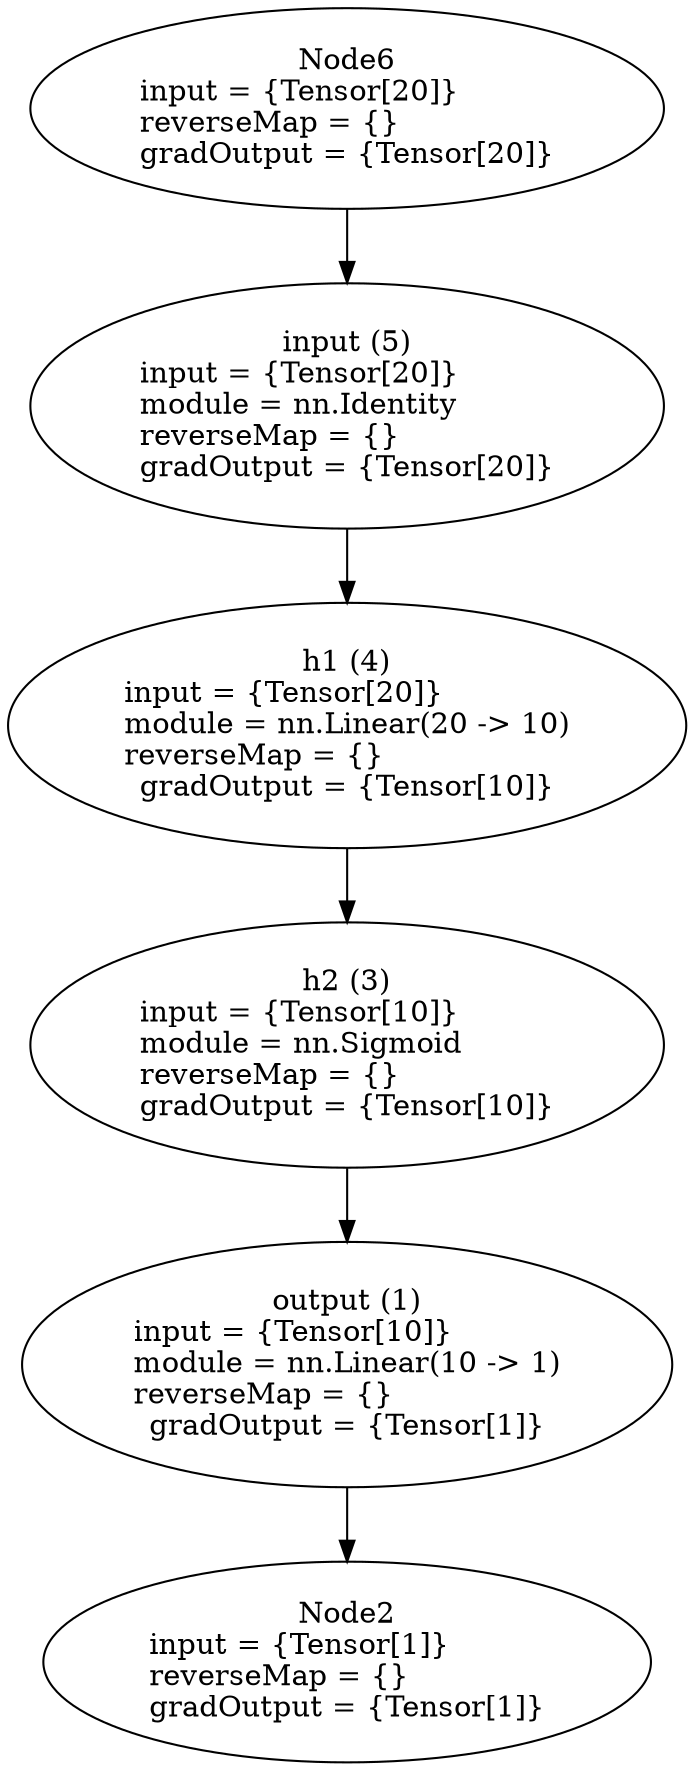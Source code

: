 digraph G {
	graph [bb="0,0,259.93,802.25"];
	node [label="\N",
		shape=oval
	];
	n1	 [height=1.5321,
		label="output (1)\ninput = {Tensor[10]}\lmodule = nn.Linear(10 -> 1)\lreverseMap = {}\lgradOutput = {Tensor[1]}",
		pos="129.97,181.66",
		tooltip="[[string \"local function get_network()...\"]]:9_",
		width=3.4727];
	n2	 [height=1.2571,
		label="Node2\ninput = {Tensor[1]}\lreverseMap = {}\lgradOutput = {Tensor[1]}",
		pos="129.97,45.255",
		tooltip="[[C]]:-1_",
		width=3.1883];
	n1 -> n2	 [pos="e,129.97,90.846 129.97,126.38 129.97,117.99 129.97,109.32 129.97,100.92"];
	n3	 [height=1.5321,
		label="h2 (3)\ninput = {Tensor[10]}\lmodule = nn.Sigmoid\lreverseMap = {}\lgradOutput = {Tensor[10]}",
		pos="129.97,327.97",
		tooltip="[[string \"local function get_network()...\"]]:8_",
		width=3.3258];
	n3 -> n1	 [pos="e,129.97,236.82 129.97,272.42 129.97,264.13 129.97,255.52 129.97,247.05"];
	n4	 [height=1.5321,
		label="h1 (4)\ninput = {Tensor[20]}\lmodule = nn.Linear(20 -> 10)\lreverseMap = {}\lgradOutput = {Tensor[10]}",
		pos="129.97,474.28",
		tooltip="[[string \"local function get_network()...\"]]:7_",
		width=3.6102];
	n4 -> n3	 [pos="e,129.97,383.13 129.97,418.72 129.97,410.44 129.97,401.83 129.97,393.36"];
	n5	 [height=1.5321,
		label="input (5)\ninput = {Tensor[20]}\lmodule = nn.Identity\lreverseMap = {}\lgradOutput = {Tensor[20]}",
		pos="129.97,620.59",
		tooltip="[[string \"local function get_network()...\"]]:3_",
		width=3.3258];
	n5 -> n4	 [pos="e,129.97,529.44 129.97,565.03 129.97,556.75 129.97,548.13 129.97,539.66"];
	n6	 [height=1.2571,
		label="Node6\ninput = {Tensor[20]}\lreverseMap = {}\lgradOutput = {Tensor[20]}",
		pos="129.97,757",
		tooltip="[[C]]:-1_",
		width=3.3258];
	n6 -> n5	 [pos="e,129.97,675.76 129.97,711.62 129.97,703.37 129.97,694.61 129.97,685.91"];
}

